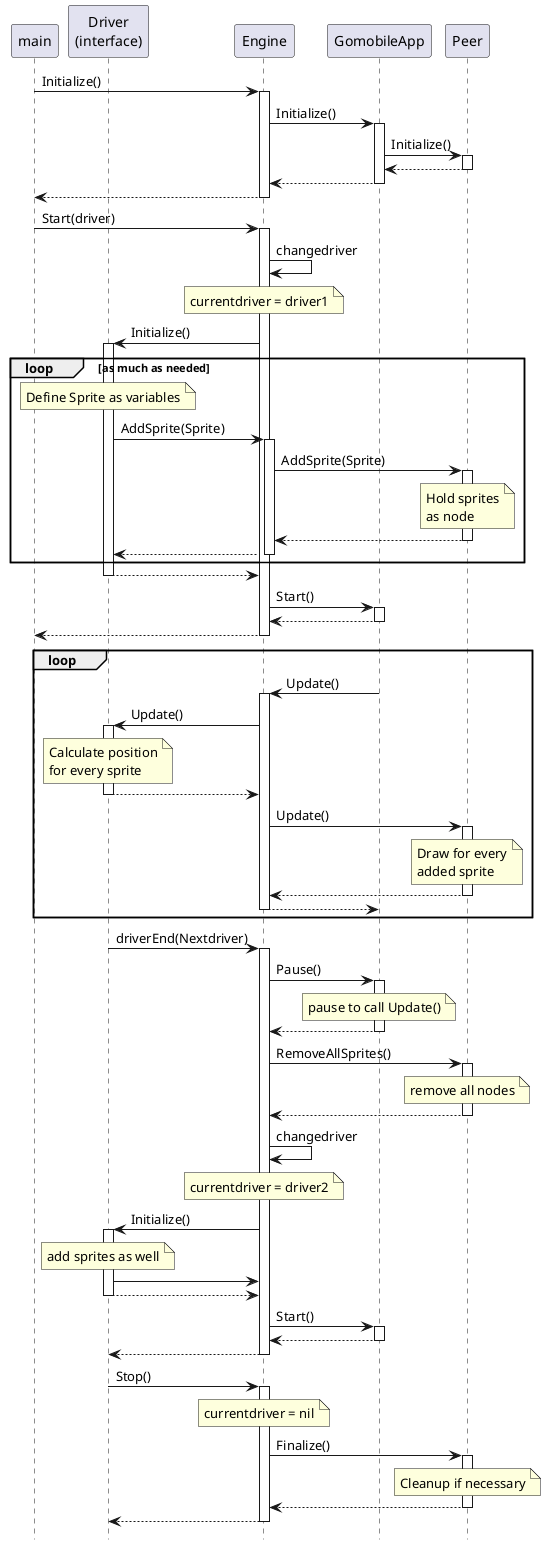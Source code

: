 
@startuml
hide footbox

participant main
participant "Driver\n(interface)" as driver
participant Engine as engine
participant GomobileApp as gomo
participant Peer as peer

main -> engine         : Initialize()
activate engine

engine -> gomo         : Initialize()
activate gomo
gomo -> peer           : Initialize()
activate peer
gomo <-- peer
deactivate peer
engine <-- gomo
deactivate gomo

main <-- engine
deactivate engine

main -> engine         : Start(driver)
activate engine
engine -> engine       : changedriver
note over engine       : currentdriver = driver1
driver <- engine       : Initialize()
activate driver
loop as much as needed
note over driver       : Define Sprite as variables
driver -> engine       : AddSprite(Sprite)
activate engine
engine -> peer         : AddSprite(Sprite)
activate peer
note over peer         : Hold sprites\nas node
engine <-- peer
deactivate peer
driver <-- engine
deactivate engine
end
driver --> engine
deactivate driver
engine -> gomo         : Start()
activate gomo
engine <-- gomo
deactivate gomo
main <-- engine
deactivate engine

loop
engine <- gomo         : Update()
activate engine
driver <- engine       : Update() 
activate driver
note over driver       : Calculate position\nfor every sprite
driver --> engine
deactivate driver
engine -> peer         : Update()
note over peer         : Draw for every\nadded sprite
activate peer
engine <-- peer
deactivate peer
engine --> gomo
deactivate engine
end

driver -> engine       : driverEnd(Nextdriver)
activate engine
engine -> gomo         : Pause()
activate gomo 
note over gomo         : pause to call Update()
engine <-- gomo 
deactivate gomo

engine -> peer         : RemoveAllSprites()
activate peer
note over peer         : remove all nodes
engine <-- peer
deactivate peer

engine -> engine       : changedriver
note over engine       : currentdriver = driver2

driver <- engine       : Initialize()
activate driver
note over driver       : add sprites as well
driver -> engine
driver --> engine
deactivate driver
engine -> gomo         : Start()
activate gomo
engine <-- gomo
deactivate gomo
driver <-- engine
deactivate engine

driver -> engine       : Stop()
activate engine
note over engine       : currentdriver = nil
engine -> peer         : Finalize()
activate peer
note over peer         : Cleanup if necessary
engine <-- peer
deactivate peer
driver <-- engine
deactivate engine

@enduml
